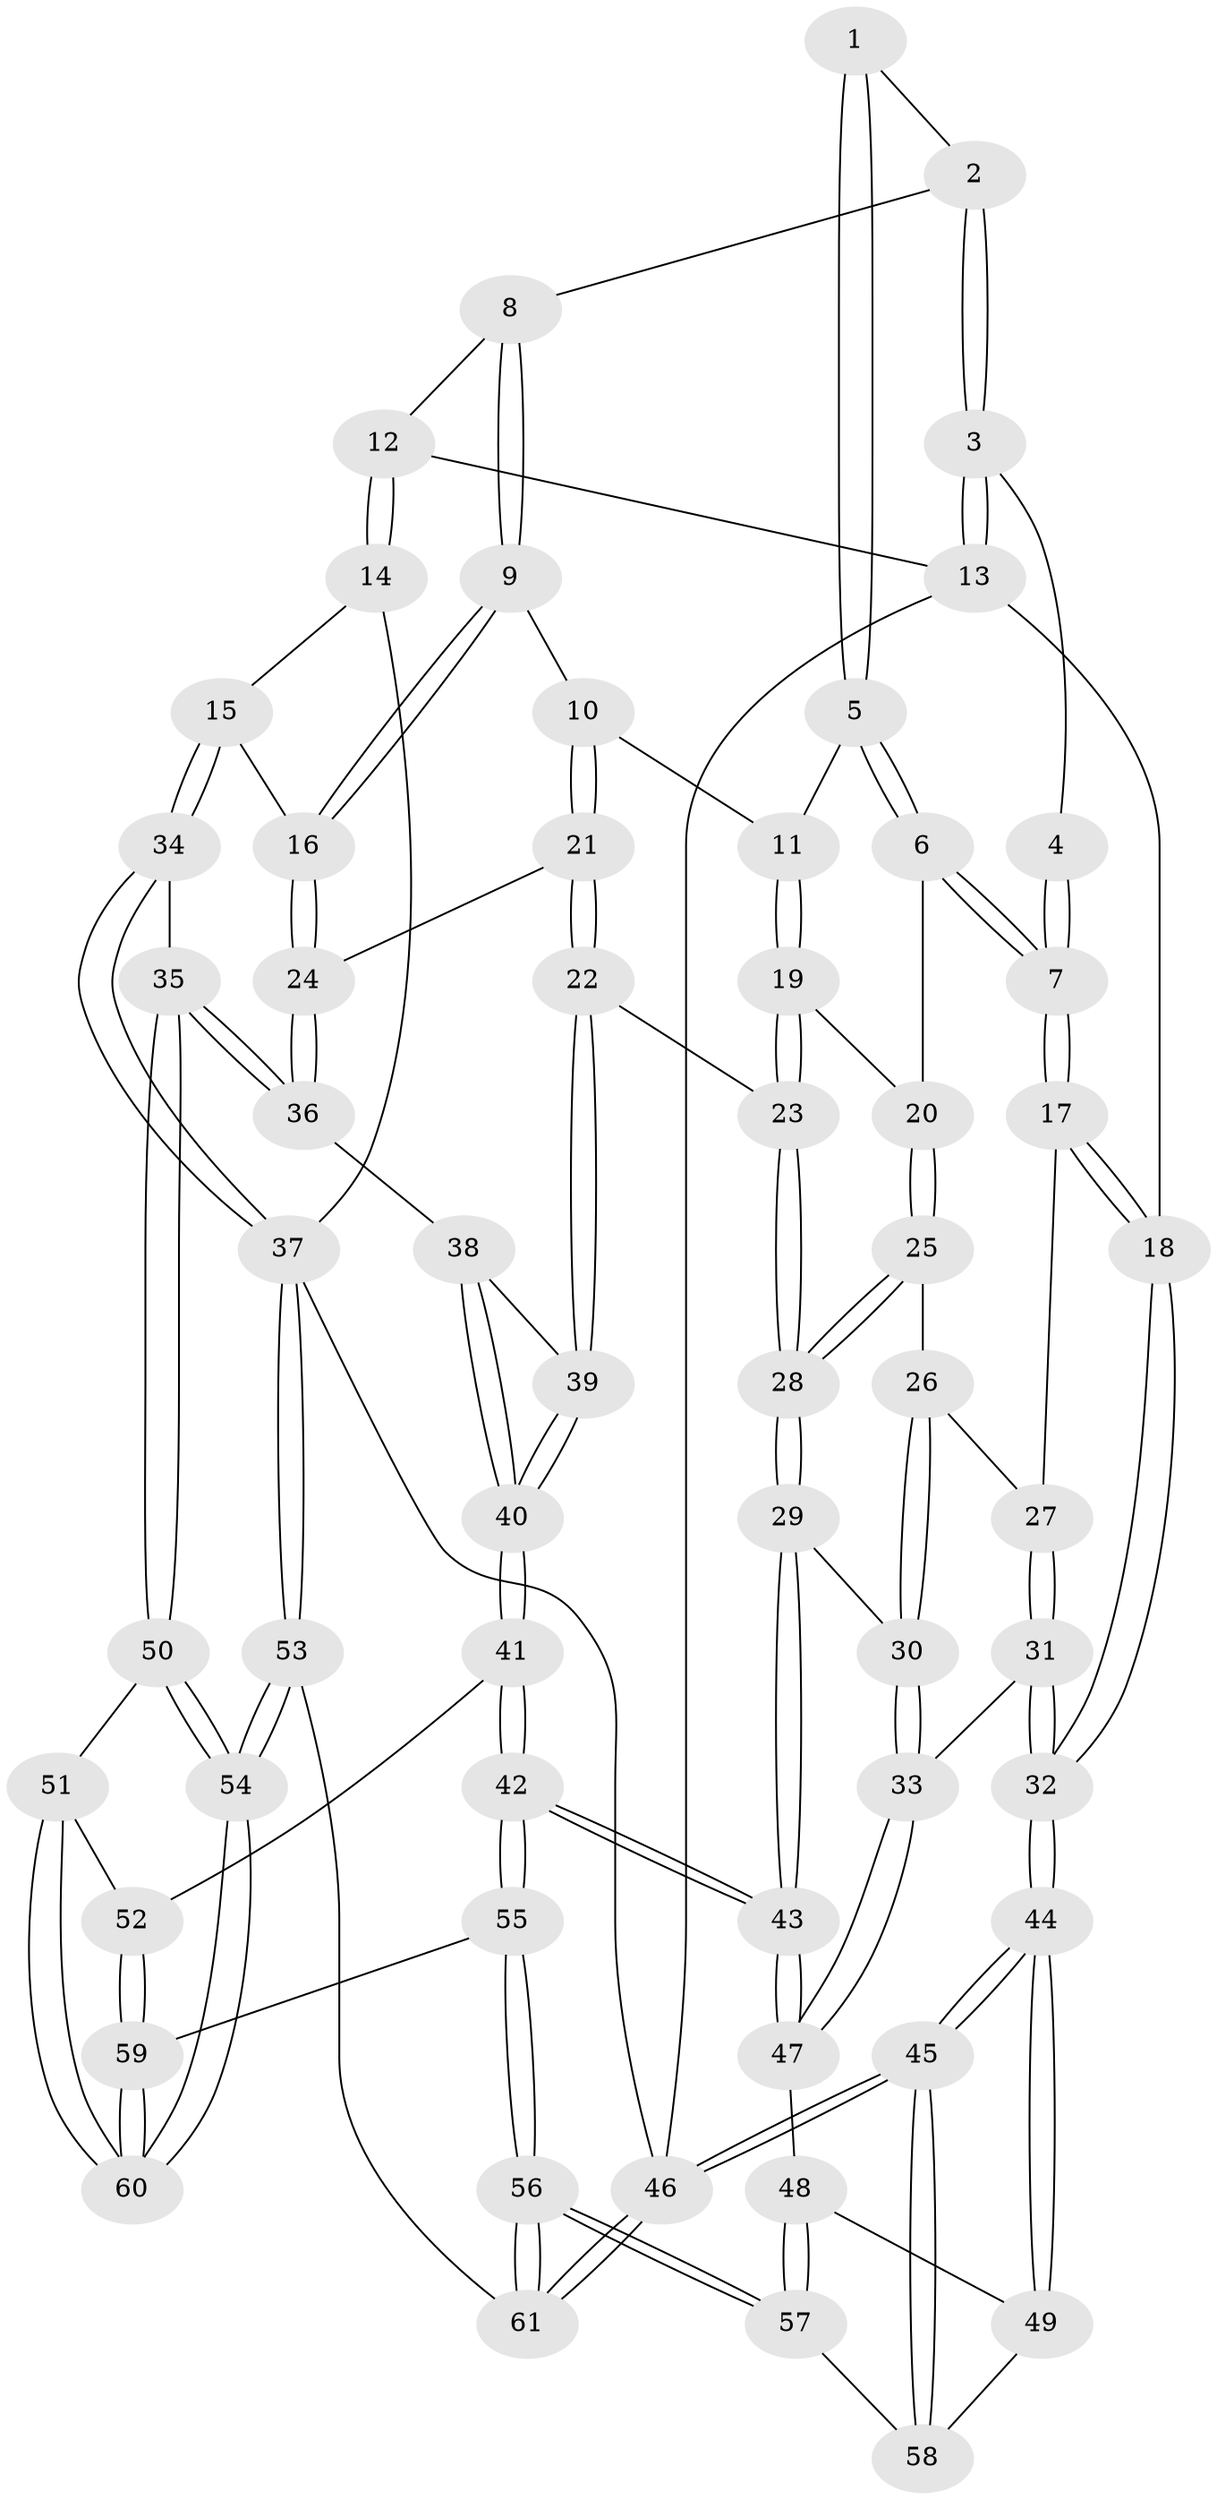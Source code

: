 // coarse degree distribution, {3: 0.11428571428571428, 4: 0.45714285714285713, 5: 0.34285714285714286, 6: 0.08571428571428572}
// Generated by graph-tools (version 1.1) at 2025/42/03/06/25 10:42:31]
// undirected, 61 vertices, 149 edges
graph export_dot {
graph [start="1"]
  node [color=gray90,style=filled];
  1 [pos="+0.15516796490773432+0.10710140516014657"];
  2 [pos="+0.5607644759990598+0"];
  3 [pos="+0+0"];
  4 [pos="+0.1047429965739629+0.07723130828909605"];
  5 [pos="+0.20705496504976512+0.220114013508553"];
  6 [pos="+0.17486304921338108+0.2911013475240488"];
  7 [pos="+0.02637503207004544+0.3329674214024671"];
  8 [pos="+0.5923009336095575+0"];
  9 [pos="+0.5887042521599212+0"];
  10 [pos="+0.5499395582691742+0.08742480916650207"];
  11 [pos="+0.4787242484867517+0.14799436926481627"];
  12 [pos="+0.6402732491757268+0"];
  13 [pos="+0+0"];
  14 [pos="+1+0.27053871491989295"];
  15 [pos="+1+0.33339441284662025"];
  16 [pos="+0.8518822745273529+0.26314271070200596"];
  17 [pos="+0.013793126078057811+0.33934362633092735"];
  18 [pos="+0+0.32471668919553753"];
  19 [pos="+0.36257947540547675+0.364929356542639"];
  20 [pos="+0.2242864171247411+0.3410899131777754"];
  21 [pos="+0.6204188242414775+0.41858122984664836"];
  22 [pos="+0.4520158649248236+0.5169399547618014"];
  23 [pos="+0.39715452313055993+0.5032409351599558"];
  24 [pos="+0.7150856583889684+0.4754738866409682"];
  25 [pos="+0.21690051154190115+0.43731972366080585"];
  26 [pos="+0.15141597217766029+0.4746332031877156"];
  27 [pos="+0.10829077608346936+0.47961014975050204"];
  28 [pos="+0.33438701187582587+0.5375472539623865"];
  29 [pos="+0.31717216485137695+0.5582703414976766"];
  30 [pos="+0.25252704756760586+0.5667776878065086"];
  31 [pos="+0.0910573690276002+0.5826277672678654"];
  32 [pos="+0+0.6968919037399247"];
  33 [pos="+0.14461613391293332+0.6163271071593145"];
  34 [pos="+1+0.5175972278351533"];
  35 [pos="+0.7852064486716295+0.5736576584370832"];
  36 [pos="+0.7830772604097191+0.5715195139012692"];
  37 [pos="+1+1"];
  38 [pos="+0.6643654593497651+0.5927755390222044"];
  39 [pos="+0.4895188760919088+0.6064818534741321"];
  40 [pos="+0.5003308694292158+0.6813656993218633"];
  41 [pos="+0.5012970264711717+0.695661226702342"];
  42 [pos="+0.3346088700581567+0.7384500094189249"];
  43 [pos="+0.3128706448950535+0.7064672962929728"];
  44 [pos="+0+0.8378575339689411"];
  45 [pos="+0+0.8466617355254173"];
  46 [pos="+0+1"];
  47 [pos="+0.16641749778189727+0.7064456735449179"];
  48 [pos="+0.15805352252619595+0.721270108134507"];
  49 [pos="+0.09534328493171047+0.7485421106587674"];
  50 [pos="+0.7559053129807095+0.6800462426565068"];
  51 [pos="+0.6419637980843721+0.7051438475601931"];
  52 [pos="+0.524408561567494+0.721807067804139"];
  53 [pos="+0.88868215486508+1"];
  54 [pos="+0.8686613169422087+1"];
  55 [pos="+0.3223675005438471+0.8799850155457354"];
  56 [pos="+0.2695373886406422+0.9360020964609836"];
  57 [pos="+0.23072337108468566+0.9094974754334247"];
  58 [pos="+0.16272498882228847+0.893328462289621"];
  59 [pos="+0.5258096835646169+0.8700958351944461"];
  60 [pos="+0.5883229112318606+0.9300956905608105"];
  61 [pos="+0.2665327965558179+1"];
  1 -- 2;
  1 -- 5;
  1 -- 5;
  2 -- 3;
  2 -- 3;
  2 -- 8;
  3 -- 4;
  3 -- 13;
  3 -- 13;
  4 -- 7;
  4 -- 7;
  5 -- 6;
  5 -- 6;
  5 -- 11;
  6 -- 7;
  6 -- 7;
  6 -- 20;
  7 -- 17;
  7 -- 17;
  8 -- 9;
  8 -- 9;
  8 -- 12;
  9 -- 10;
  9 -- 16;
  9 -- 16;
  10 -- 11;
  10 -- 21;
  10 -- 21;
  11 -- 19;
  11 -- 19;
  12 -- 13;
  12 -- 14;
  12 -- 14;
  13 -- 18;
  13 -- 46;
  14 -- 15;
  14 -- 37;
  15 -- 16;
  15 -- 34;
  15 -- 34;
  16 -- 24;
  16 -- 24;
  17 -- 18;
  17 -- 18;
  17 -- 27;
  18 -- 32;
  18 -- 32;
  19 -- 20;
  19 -- 23;
  19 -- 23;
  20 -- 25;
  20 -- 25;
  21 -- 22;
  21 -- 22;
  21 -- 24;
  22 -- 23;
  22 -- 39;
  22 -- 39;
  23 -- 28;
  23 -- 28;
  24 -- 36;
  24 -- 36;
  25 -- 26;
  25 -- 28;
  25 -- 28;
  26 -- 27;
  26 -- 30;
  26 -- 30;
  27 -- 31;
  27 -- 31;
  28 -- 29;
  28 -- 29;
  29 -- 30;
  29 -- 43;
  29 -- 43;
  30 -- 33;
  30 -- 33;
  31 -- 32;
  31 -- 32;
  31 -- 33;
  32 -- 44;
  32 -- 44;
  33 -- 47;
  33 -- 47;
  34 -- 35;
  34 -- 37;
  34 -- 37;
  35 -- 36;
  35 -- 36;
  35 -- 50;
  35 -- 50;
  36 -- 38;
  37 -- 53;
  37 -- 53;
  37 -- 46;
  38 -- 39;
  38 -- 40;
  38 -- 40;
  39 -- 40;
  39 -- 40;
  40 -- 41;
  40 -- 41;
  41 -- 42;
  41 -- 42;
  41 -- 52;
  42 -- 43;
  42 -- 43;
  42 -- 55;
  42 -- 55;
  43 -- 47;
  43 -- 47;
  44 -- 45;
  44 -- 45;
  44 -- 49;
  44 -- 49;
  45 -- 46;
  45 -- 46;
  45 -- 58;
  45 -- 58;
  46 -- 61;
  46 -- 61;
  47 -- 48;
  48 -- 49;
  48 -- 57;
  48 -- 57;
  49 -- 58;
  50 -- 51;
  50 -- 54;
  50 -- 54;
  51 -- 52;
  51 -- 60;
  51 -- 60;
  52 -- 59;
  52 -- 59;
  53 -- 54;
  53 -- 54;
  53 -- 61;
  54 -- 60;
  54 -- 60;
  55 -- 56;
  55 -- 56;
  55 -- 59;
  56 -- 57;
  56 -- 57;
  56 -- 61;
  56 -- 61;
  57 -- 58;
  59 -- 60;
  59 -- 60;
}
